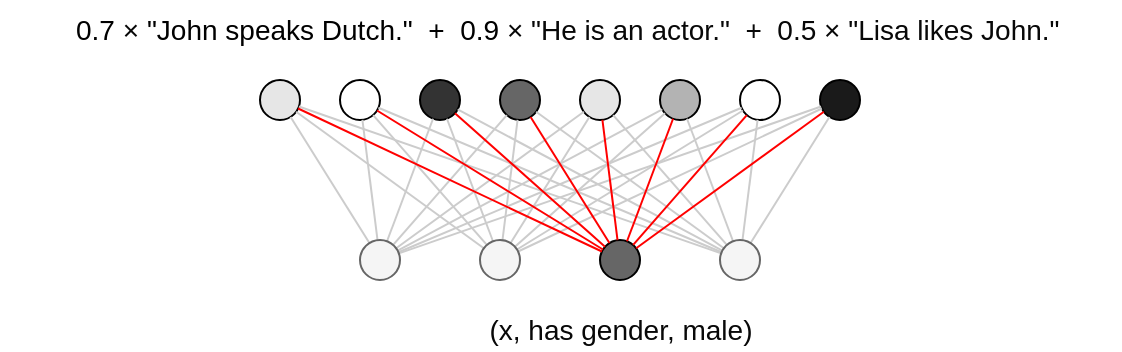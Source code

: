 <mxfile version="14.5.1" type="device"><diagram id="ObSds2-ZohTMzBwDaQNR" name="Page-1"><mxGraphModel dx="1435" dy="338" grid="1" gridSize="10" guides="1" tooltips="1" connect="1" arrows="1" fold="1" page="1" pageScale="1" pageWidth="850" pageHeight="1100" math="0" shadow="0"><root><mxCell id="0"/><mxCell id="1" parent="0"/><mxCell id="10wV3uzY7WSSQ5irewCW-1" value="" style="ellipse;whiteSpace=wrap;html=1;aspect=fixed;fillColor=#E6E6E6;" vertex="1" parent="1"><mxGeometry x="250" y="170" width="20" height="20" as="geometry"/></mxCell><mxCell id="10wV3uzY7WSSQ5irewCW-2" value="" style="ellipse;whiteSpace=wrap;html=1;aspect=fixed;fillColor=#B3B3B3;" vertex="1" parent="1"><mxGeometry x="290" y="170" width="20" height="20" as="geometry"/></mxCell><mxCell id="10wV3uzY7WSSQ5irewCW-3" value="" style="ellipse;whiteSpace=wrap;html=1;aspect=fixed;" vertex="1" parent="1"><mxGeometry x="330" y="170" width="20" height="20" as="geometry"/></mxCell><mxCell id="10wV3uzY7WSSQ5irewCW-4" value="" style="ellipse;whiteSpace=wrap;html=1;aspect=fixed;fillColor=#1A1A1A;" vertex="1" parent="1"><mxGeometry x="370" y="170" width="20" height="20" as="geometry"/></mxCell><mxCell id="10wV3uzY7WSSQ5irewCW-5" value="" style="ellipse;whiteSpace=wrap;html=1;aspect=fixed;fillColor=#666666;" vertex="1" parent="1"><mxGeometry x="210" y="170" width="20" height="20" as="geometry"/></mxCell><mxCell id="10wV3uzY7WSSQ5irewCW-6" value="" style="ellipse;whiteSpace=wrap;html=1;aspect=fixed;fillColor=#333333;" vertex="1" parent="1"><mxGeometry x="170" y="170" width="20" height="20" as="geometry"/></mxCell><mxCell id="10wV3uzY7WSSQ5irewCW-7" value="" style="ellipse;whiteSpace=wrap;html=1;aspect=fixed;" vertex="1" parent="1"><mxGeometry x="130" y="170" width="20" height="20" as="geometry"/></mxCell><mxCell id="10wV3uzY7WSSQ5irewCW-8" value="" style="ellipse;whiteSpace=wrap;html=1;aspect=fixed;fillColor=#E6E6E6;" vertex="1" parent="1"><mxGeometry x="90" y="170" width="20" height="20" as="geometry"/></mxCell><mxCell id="10wV3uzY7WSSQ5irewCW-12" value="" style="ellipse;whiteSpace=wrap;html=1;aspect=fixed;fillColor=#666666;" vertex="1" parent="1"><mxGeometry x="260" y="250" width="20" height="20" as="geometry"/></mxCell><mxCell id="10wV3uzY7WSSQ5irewCW-23" style="edgeStyle=none;rounded=0;orthogonalLoop=1;jettySize=auto;html=1;endArrow=none;endFill=0;strokeColor=#CCCCCC;" edge="1" parent="1" target="10wV3uzY7WSSQ5irewCW-31" source="10wV3uzY7WSSQ5irewCW-1"><mxGeometry relative="1" as="geometry"><mxPoint x="295.859" y="243.361" as="sourcePoint"/></mxGeometry></mxCell><mxCell id="10wV3uzY7WSSQ5irewCW-24" style="edgeStyle=none;rounded=0;orthogonalLoop=1;jettySize=auto;html=1;endArrow=none;endFill=0;strokeColor=#CCCCCC;" edge="1" parent="1" target="10wV3uzY7WSSQ5irewCW-31" source="10wV3uzY7WSSQ5irewCW-2"><mxGeometry relative="1" as="geometry"><mxPoint x="334.609" y="241.837" as="sourcePoint"/></mxGeometry></mxCell><mxCell id="10wV3uzY7WSSQ5irewCW-25" style="edgeStyle=none;rounded=0;orthogonalLoop=1;jettySize=auto;html=1;endArrow=none;endFill=0;strokeColor=#CCCCCC;" edge="1" parent="1" target="10wV3uzY7WSSQ5irewCW-31" source="10wV3uzY7WSSQ5irewCW-3"><mxGeometry relative="1" as="geometry"><mxPoint x="373.986" y="240.762" as="sourcePoint"/></mxGeometry></mxCell><mxCell id="10wV3uzY7WSSQ5irewCW-26" style="edgeStyle=none;rounded=0;orthogonalLoop=1;jettySize=auto;html=1;endArrow=none;endFill=0;strokeColor=#CCCCCC;" edge="1" parent="1" target="10wV3uzY7WSSQ5irewCW-31" source="10wV3uzY7WSSQ5irewCW-4"><mxGeometry relative="1" as="geometry"><mxPoint x="413.643" y="239.999" as="sourcePoint"/></mxGeometry></mxCell><mxCell id="10wV3uzY7WSSQ5irewCW-27" style="edgeStyle=none;rounded=0;orthogonalLoop=1;jettySize=auto;html=1;endArrow=none;endFill=0;strokeColor=#CCCCCC;" edge="1" parent="1" target="10wV3uzY7WSSQ5irewCW-31" source="10wV3uzY7WSSQ5irewCW-5"><mxGeometry relative="1" as="geometry"><mxPoint x="258.458" y="245.234" as="sourcePoint"/></mxGeometry></mxCell><mxCell id="10wV3uzY7WSSQ5irewCW-28" style="edgeStyle=none;rounded=0;orthogonalLoop=1;jettySize=auto;html=1;endArrow=none;endFill=0;strokeColor=#CCCCCC;" edge="1" parent="1" target="10wV3uzY7WSSQ5irewCW-31" source="10wV3uzY7WSSQ5irewCW-6"><mxGeometry relative="1" as="geometry"><mxPoint x="222.93" y="246.29" as="sourcePoint"/></mxGeometry></mxCell><mxCell id="10wV3uzY7WSSQ5irewCW-29" style="edgeStyle=none;rounded=0;orthogonalLoop=1;jettySize=auto;html=1;endArrow=none;endFill=0;strokeColor=#CCCCCC;" edge="1" parent="1" target="10wV3uzY7WSSQ5irewCW-31" source="10wV3uzY7WSSQ5irewCW-7"><mxGeometry relative="1" as="geometry"><mxPoint x="187.402" y="245.234" as="sourcePoint"/></mxGeometry></mxCell><mxCell id="10wV3uzY7WSSQ5irewCW-30" style="rounded=0;orthogonalLoop=1;jettySize=auto;html=1;endArrow=none;endFill=0;strokeColor=#CCCCCC;" edge="1" parent="1" target="10wV3uzY7WSSQ5irewCW-31" source="10wV3uzY7WSSQ5irewCW-8"><mxGeometry relative="1" as="geometry"><mxPoint x="150.001" y="243.361" as="sourcePoint"/></mxGeometry></mxCell><mxCell id="10wV3uzY7WSSQ5irewCW-31" value="" style="ellipse;whiteSpace=wrap;html=1;aspect=fixed;fillColor=#f5f5f5;strokeColor=#666666;fontColor=#333333;" vertex="1" parent="1"><mxGeometry x="200" y="250.0" width="20" height="20" as="geometry"/></mxCell><mxCell id="10wV3uzY7WSSQ5irewCW-32" style="edgeStyle=none;rounded=0;orthogonalLoop=1;jettySize=auto;html=1;endArrow=none;endFill=0;strokeColor=#CCCCCC;" edge="1" parent="1" target="10wV3uzY7WSSQ5irewCW-40" source="10wV3uzY7WSSQ5irewCW-1"><mxGeometry relative="1" as="geometry"><mxPoint x="415.859" y="293.361" as="sourcePoint"/></mxGeometry></mxCell><mxCell id="10wV3uzY7WSSQ5irewCW-33" style="edgeStyle=none;rounded=0;orthogonalLoop=1;jettySize=auto;html=1;endArrow=none;endFill=0;strokeColor=#CCCCCC;" edge="1" parent="1" target="10wV3uzY7WSSQ5irewCW-40" source="10wV3uzY7WSSQ5irewCW-2"><mxGeometry relative="1" as="geometry"><mxPoint x="454.609" y="291.837" as="sourcePoint"/></mxGeometry></mxCell><mxCell id="10wV3uzY7WSSQ5irewCW-34" style="edgeStyle=none;rounded=0;orthogonalLoop=1;jettySize=auto;html=1;endArrow=none;endFill=0;strokeColor=#CCCCCC;" edge="1" parent="1" target="10wV3uzY7WSSQ5irewCW-40" source="10wV3uzY7WSSQ5irewCW-3"><mxGeometry relative="1" as="geometry"><mxPoint x="493.986" y="290.762" as="sourcePoint"/></mxGeometry></mxCell><mxCell id="10wV3uzY7WSSQ5irewCW-35" style="edgeStyle=none;rounded=0;orthogonalLoop=1;jettySize=auto;html=1;endArrow=none;endFill=0;strokeColor=#CCCCCC;" edge="1" parent="1" target="10wV3uzY7WSSQ5irewCW-40" source="10wV3uzY7WSSQ5irewCW-4"><mxGeometry relative="1" as="geometry"><mxPoint x="533.643" y="289.999" as="sourcePoint"/></mxGeometry></mxCell><mxCell id="10wV3uzY7WSSQ5irewCW-36" style="edgeStyle=none;rounded=0;orthogonalLoop=1;jettySize=auto;html=1;endArrow=none;endFill=0;strokeColor=#CCCCCC;" edge="1" parent="1" target="10wV3uzY7WSSQ5irewCW-40" source="10wV3uzY7WSSQ5irewCW-5"><mxGeometry relative="1" as="geometry"><mxPoint x="378.458" y="295.234" as="sourcePoint"/></mxGeometry></mxCell><mxCell id="10wV3uzY7WSSQ5irewCW-37" style="edgeStyle=none;rounded=0;orthogonalLoop=1;jettySize=auto;html=1;endArrow=none;endFill=0;strokeColor=#CCCCCC;" edge="1" parent="1" target="10wV3uzY7WSSQ5irewCW-40" source="10wV3uzY7WSSQ5irewCW-6"><mxGeometry relative="1" as="geometry"><mxPoint x="342.93" y="296.29" as="sourcePoint"/></mxGeometry></mxCell><mxCell id="10wV3uzY7WSSQ5irewCW-38" style="edgeStyle=none;rounded=0;orthogonalLoop=1;jettySize=auto;html=1;endArrow=none;endFill=0;strokeColor=#CCCCCC;" edge="1" parent="1" target="10wV3uzY7WSSQ5irewCW-40" source="10wV3uzY7WSSQ5irewCW-7"><mxGeometry relative="1" as="geometry"><mxPoint x="307.402" y="295.234" as="sourcePoint"/></mxGeometry></mxCell><mxCell id="10wV3uzY7WSSQ5irewCW-39" style="rounded=0;orthogonalLoop=1;jettySize=auto;html=1;endArrow=none;endFill=0;strokeColor=#CCCCCC;" edge="1" parent="1" target="10wV3uzY7WSSQ5irewCW-40" source="10wV3uzY7WSSQ5irewCW-8"><mxGeometry relative="1" as="geometry"><mxPoint x="270.001" y="293.361" as="sourcePoint"/></mxGeometry></mxCell><mxCell id="10wV3uzY7WSSQ5irewCW-40" value="" style="ellipse;whiteSpace=wrap;html=1;aspect=fixed;fillColor=#f5f5f5;strokeColor=#666666;fontColor=#333333;" vertex="1" parent="1"><mxGeometry x="140" y="250" width="20" height="20" as="geometry"/></mxCell><mxCell id="10wV3uzY7WSSQ5irewCW-41" style="edgeStyle=none;rounded=0;orthogonalLoop=1;jettySize=auto;html=1;endArrow=none;endFill=0;strokeColor=#CCCCCC;" edge="1" parent="1" target="10wV3uzY7WSSQ5irewCW-49" source="10wV3uzY7WSSQ5irewCW-1"><mxGeometry relative="1" as="geometry"><mxPoint x="555.859" y="167.071" as="sourcePoint"/></mxGeometry></mxCell><mxCell id="10wV3uzY7WSSQ5irewCW-43" style="edgeStyle=none;rounded=0;orthogonalLoop=1;jettySize=auto;html=1;endArrow=none;endFill=0;strokeColor=#CCCCCC;" edge="1" parent="1" target="10wV3uzY7WSSQ5irewCW-49" source="10wV3uzY7WSSQ5irewCW-3"><mxGeometry relative="1" as="geometry"><mxPoint x="633.986" y="164.472" as="sourcePoint"/></mxGeometry></mxCell><mxCell id="10wV3uzY7WSSQ5irewCW-44" style="edgeStyle=none;rounded=0;orthogonalLoop=1;jettySize=auto;html=1;endArrow=none;endFill=0;strokeColor=#CCCCCC;" edge="1" parent="1" target="10wV3uzY7WSSQ5irewCW-49" source="10wV3uzY7WSSQ5irewCW-4"><mxGeometry relative="1" as="geometry"><mxPoint x="673.643" y="163.709" as="sourcePoint"/></mxGeometry></mxCell><mxCell id="10wV3uzY7WSSQ5irewCW-45" style="edgeStyle=none;rounded=0;orthogonalLoop=1;jettySize=auto;html=1;endArrow=none;endFill=0;strokeColor=#CCCCCC;" edge="1" parent="1" target="10wV3uzY7WSSQ5irewCW-49" source="10wV3uzY7WSSQ5irewCW-5"><mxGeometry relative="1" as="geometry"><mxPoint x="518.458" y="168.944" as="sourcePoint"/></mxGeometry></mxCell><mxCell id="10wV3uzY7WSSQ5irewCW-46" style="edgeStyle=none;rounded=0;orthogonalLoop=1;jettySize=auto;html=1;endArrow=none;endFill=0;strokeColor=#CCCCCC;" edge="1" parent="1" target="10wV3uzY7WSSQ5irewCW-49" source="10wV3uzY7WSSQ5irewCW-6"><mxGeometry relative="1" as="geometry"><mxPoint x="482.93" y="170" as="sourcePoint"/></mxGeometry></mxCell><mxCell id="10wV3uzY7WSSQ5irewCW-47" style="edgeStyle=none;rounded=0;orthogonalLoop=1;jettySize=auto;html=1;endArrow=none;endFill=0;strokeColor=#CCCCCC;" edge="1" parent="1" target="10wV3uzY7WSSQ5irewCW-49" source="10wV3uzY7WSSQ5irewCW-7"><mxGeometry relative="1" as="geometry"><mxPoint x="447.402" y="168.944" as="sourcePoint"/></mxGeometry></mxCell><mxCell id="10wV3uzY7WSSQ5irewCW-48" style="rounded=0;orthogonalLoop=1;jettySize=auto;html=1;endArrow=none;endFill=0;strokeColor=#CCCCCC;" edge="1" parent="1" target="10wV3uzY7WSSQ5irewCW-49" source="10wV3uzY7WSSQ5irewCW-8"><mxGeometry relative="1" as="geometry"><mxPoint x="410.001" y="167.071" as="sourcePoint"/></mxGeometry></mxCell><mxCell id="10wV3uzY7WSSQ5irewCW-50" style="edgeStyle=none;rounded=0;orthogonalLoop=1;jettySize=auto;html=1;endArrow=none;endFill=0;strokeColor=#CCCCCC;" edge="1" parent="1" source="10wV3uzY7WSSQ5irewCW-49" target="10wV3uzY7WSSQ5irewCW-2"><mxGeometry relative="1" as="geometry"/></mxCell><mxCell id="10wV3uzY7WSSQ5irewCW-49" value="" style="ellipse;whiteSpace=wrap;html=1;aspect=fixed;fillColor=#f5f5f5;strokeColor=#666666;fontColor=#333333;" vertex="1" parent="1"><mxGeometry x="320" y="250" width="20" height="20" as="geometry"/></mxCell><mxCell id="10wV3uzY7WSSQ5irewCW-18" style="edgeStyle=none;rounded=0;orthogonalLoop=1;jettySize=auto;html=1;endArrow=none;endFill=0;fillColor=#f8cecc;strokeColor=#FF0000;" edge="1" parent="1" source="10wV3uzY7WSSQ5irewCW-1" target="10wV3uzY7WSSQ5irewCW-12"><mxGeometry relative="1" as="geometry"/></mxCell><mxCell id="10wV3uzY7WSSQ5irewCW-19" style="edgeStyle=none;rounded=0;orthogonalLoop=1;jettySize=auto;html=1;endArrow=none;endFill=0;fillColor=#f8cecc;strokeColor=#FF0000;" edge="1" parent="1" source="10wV3uzY7WSSQ5irewCW-2" target="10wV3uzY7WSSQ5irewCW-12"><mxGeometry relative="1" as="geometry"/></mxCell><mxCell id="10wV3uzY7WSSQ5irewCW-20" style="edgeStyle=none;rounded=0;orthogonalLoop=1;jettySize=auto;html=1;endArrow=none;endFill=0;fillColor=#f8cecc;strokeColor=#FF0000;" edge="1" parent="1" source="10wV3uzY7WSSQ5irewCW-3" target="10wV3uzY7WSSQ5irewCW-12"><mxGeometry relative="1" as="geometry"/></mxCell><mxCell id="10wV3uzY7WSSQ5irewCW-21" style="edgeStyle=none;rounded=0;orthogonalLoop=1;jettySize=auto;html=1;endArrow=none;endFill=0;fillColor=#f8cecc;strokeColor=#FF0000;" edge="1" parent="1" source="10wV3uzY7WSSQ5irewCW-4" target="10wV3uzY7WSSQ5irewCW-12"><mxGeometry relative="1" as="geometry"/></mxCell><mxCell id="10wV3uzY7WSSQ5irewCW-17" style="edgeStyle=none;rounded=0;orthogonalLoop=1;jettySize=auto;html=1;endArrow=none;endFill=0;fillColor=#f8cecc;strokeColor=#FF0000;" edge="1" parent="1" source="10wV3uzY7WSSQ5irewCW-5" target="10wV3uzY7WSSQ5irewCW-12"><mxGeometry relative="1" as="geometry"/></mxCell><mxCell id="10wV3uzY7WSSQ5irewCW-16" style="edgeStyle=none;rounded=0;orthogonalLoop=1;jettySize=auto;html=1;endArrow=none;endFill=0;fillColor=#f8cecc;strokeColor=#FF0000;" edge="1" parent="1" source="10wV3uzY7WSSQ5irewCW-6" target="10wV3uzY7WSSQ5irewCW-12"><mxGeometry relative="1" as="geometry"/></mxCell><mxCell id="10wV3uzY7WSSQ5irewCW-15" style="edgeStyle=none;rounded=0;orthogonalLoop=1;jettySize=auto;html=1;endArrow=none;endFill=0;fillColor=#f8cecc;strokeColor=#FF0000;" edge="1" parent="1" source="10wV3uzY7WSSQ5irewCW-7" target="10wV3uzY7WSSQ5irewCW-12"><mxGeometry relative="1" as="geometry"/></mxCell><mxCell id="10wV3uzY7WSSQ5irewCW-14" style="rounded=0;orthogonalLoop=1;jettySize=auto;html=1;endArrow=none;endFill=0;fillColor=#f8cecc;strokeColor=#FF0000;" edge="1" parent="1" source="10wV3uzY7WSSQ5irewCW-8" target="10wV3uzY7WSSQ5irewCW-12"><mxGeometry relative="1" as="geometry"/></mxCell><mxCell id="10wV3uzY7WSSQ5irewCW-51" value="&lt;font style=&quot;font-size: 14px&quot;&gt;&amp;nbsp; &amp;nbsp;0.7&amp;nbsp;&lt;span style=&quot;color: rgb(8 , 8 , 8) ; background-color: rgb(255 , 255 , 255) ; font-size: 14px&quot;&gt;×&amp;nbsp;&lt;/span&gt;&quot;John speaks Dutch.&quot;&amp;nbsp;&amp;nbsp;&lt;span&gt;+&amp;nbsp; 0.9&amp;nbsp;&lt;/span&gt;&lt;span style=&quot;background-color: rgb(255 , 255 , 255) ; color: rgb(8 , 8 , 8)&quot;&gt;× &quot;He is an actor.&quot;&amp;nbsp;&amp;nbsp;&lt;/span&gt;&lt;font&gt;&lt;span style=&quot;background-color: rgb(255 , 255 , 255) ; color: rgb(8 , 8 , 8)&quot;&gt;+&amp;nbsp; 0.5&amp;nbsp;&lt;/span&gt;&lt;span style=&quot;color: rgb(8 , 8 , 8) ; background-color: rgb(255 , 255 , 255)&quot;&gt;× &quot;Lisa likes John.&quot;&lt;/span&gt;&lt;/font&gt;&lt;span style=&quot;background-color: rgb(255 , 255 , 255) ; color: rgb(8 , 8 , 8)&quot;&gt;&amp;nbsp;&lt;/span&gt;&lt;span style=&quot;background-color: rgb(255 , 255 , 255) ; color: rgb(8 , 8 , 8)&quot;&gt;&lt;br&gt;&lt;/span&gt;&lt;/font&gt;" style="text;html=1;strokeColor=none;fillColor=none;align=center;verticalAlign=middle;whiteSpace=wrap;rounded=0;fontSize=14;" vertex="1" parent="1"><mxGeometry x="-40" y="130" width="560" height="30" as="geometry"/></mxCell><mxCell id="10wV3uzY7WSSQ5irewCW-52" value="&lt;span style=&quot;background-color: rgb(255, 255, 255); color: rgb(8, 8, 8); font-size: 14px;&quot;&gt;(x, has gender, male)&lt;br style=&quot;font-size: 14px;&quot;&gt;&lt;/span&gt;" style="text;html=1;strokeColor=none;fillColor=none;align=center;verticalAlign=middle;whiteSpace=wrap;rounded=0;fontSize=14;" vertex="1" parent="1"><mxGeometry x="198.75" y="285" width="142.5" height="20" as="geometry"/></mxCell></root></mxGraphModel></diagram></mxfile>